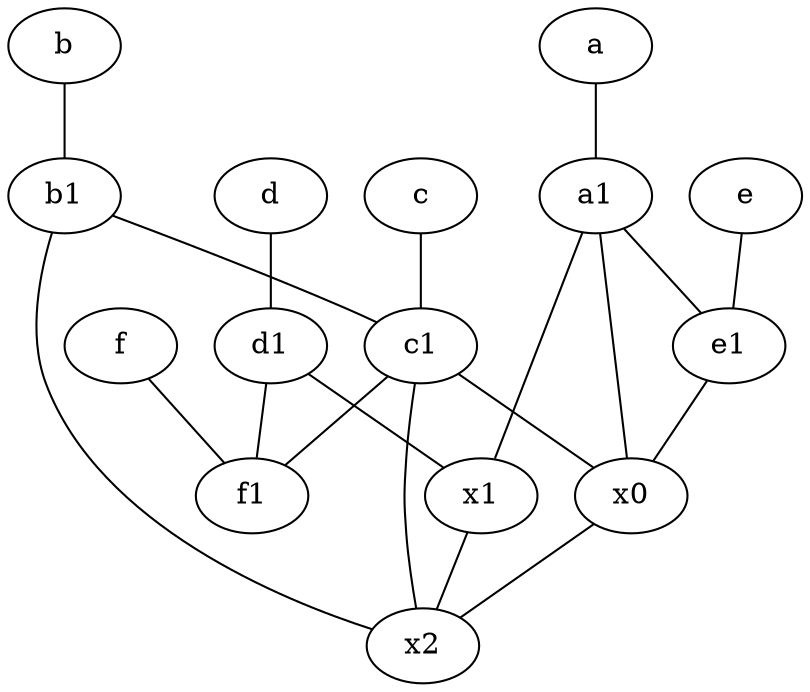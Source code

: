 graph {
	node [labelfontsize=50]
	d1 [labelfontsize=50 pos="3,5!"]
	e [labelfontsize=50 pos="7,9!"]
	c1 [labelfontsize=50 pos="4.5,3!"]
	a [labelfontsize=50 pos="8,2!"]
	x0 [labelfontsize=50]
	c [labelfontsize=50 pos="4.5,2!"]
	x1 [labelfontsize=50]
	x2 [labelfontsize=50]
	a1 [labelfontsize=50 pos="8,3!"]
	d [labelfontsize=50 pos="2,5!"]
	f [labelfontsize=50 pos="3,9!"]
	b1 [labelfontsize=50 pos="9,4!"]
	b [labelfontsize=50 pos="10,4!"]
	f1 [labelfontsize=50 pos="3,8!"]
	e1 [labelfontsize=50 pos="7,7!"]
	d -- d1
	a -- a1
	e -- e1
	c1 -- f1
	d1 -- f1
	c -- c1
	b -- b1
	f -- f1
	d1 -- x1
	c1 -- x2
	b1 -- c1
	a1 -- e1
	c1 -- x0
	x0 -- x2
	b1 -- x2
	x1 -- x2
	a1 -- x0
	e1 -- x0
	a1 -- x1
}
